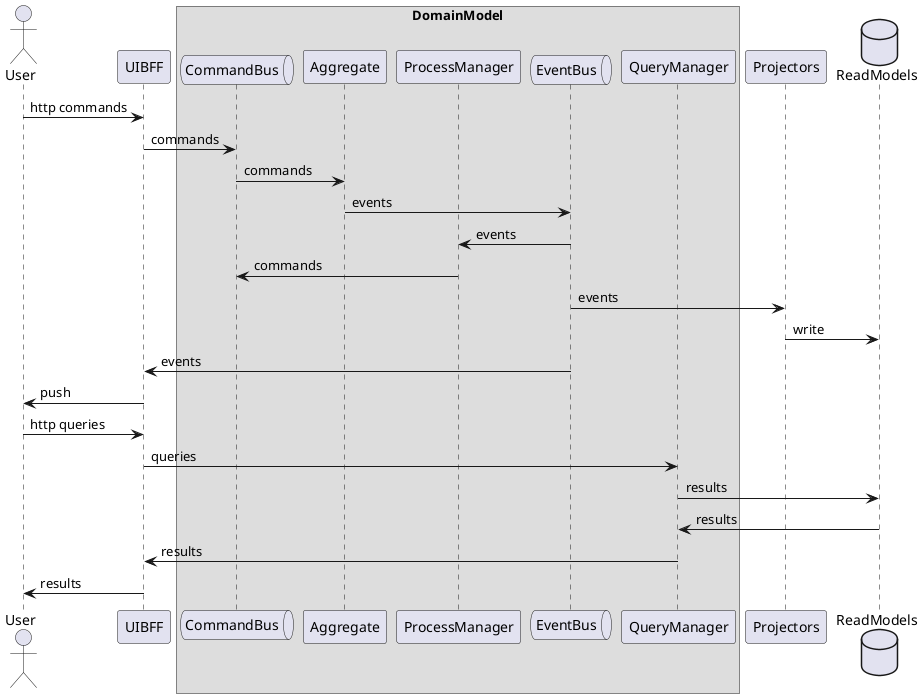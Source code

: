 @startuml

actor User
participant UIBFF
box DomainModel
  queue CommandBus
  participant Aggregate
  participant ProcessManager
  queue EventBus
  participant QueryManager
end box
participant Projectors
database ReadModels

User -> UIBFF : http commands
UIBFF -> CommandBus : commands
CommandBus -> Aggregate : commands
Aggregate -> EventBus : events
EventBus -> ProcessManager : events
ProcessManager -> CommandBus : commands
EventBus -> Projectors : events
Projectors -> ReadModels : write
EventBus -> UIBFF : events
UIBFF -> User : push

User -> UIBFF : http queries
UIBFF -> QueryManager : queries
QueryManager -> ReadModels : results
ReadModels ->  QueryManager : results
QueryManager -> UIBFF : results
UIBFF -> User : results

@enduml
